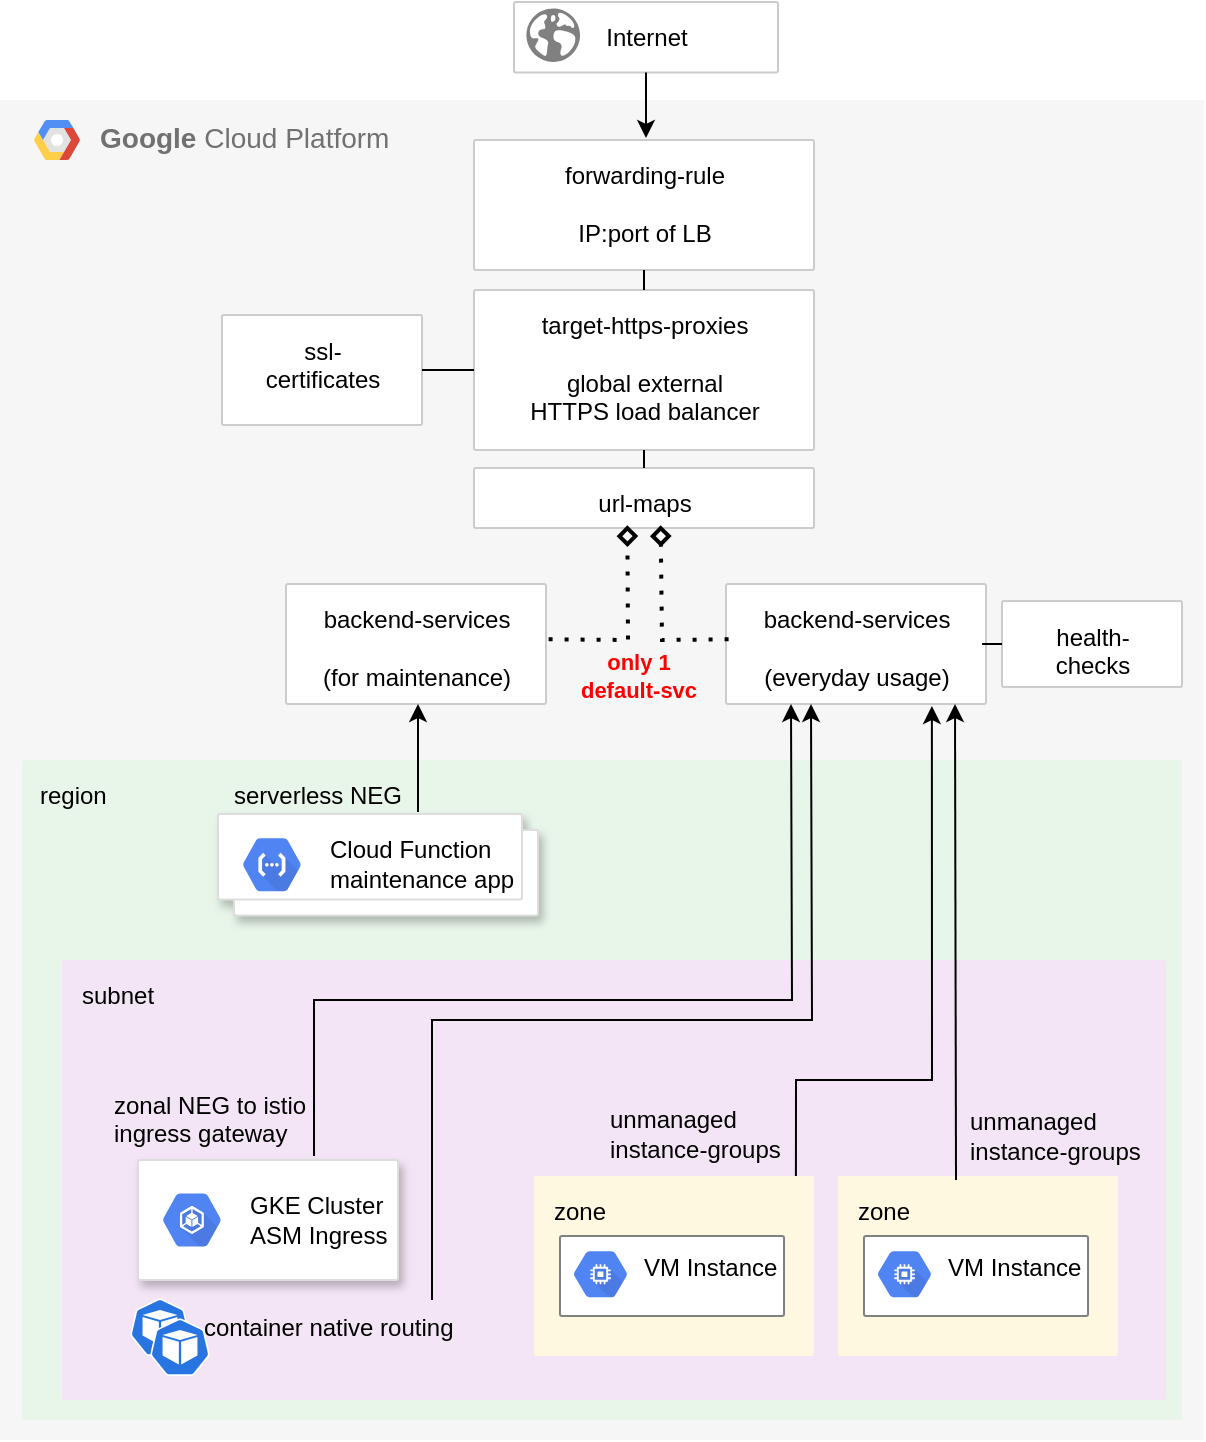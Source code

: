 <mxfile version="17.4.0" type="device"><diagram id="cstUYs0_MrwpeLKSXvVJ" name="Page-1"><mxGraphModel dx="1025" dy="593" grid="1" gridSize="10" guides="1" tooltips="1" connect="1" arrows="1" fold="1" page="1" pageScale="1" pageWidth="850" pageHeight="1100" math="0" shadow="0"><root><mxCell id="0"/><mxCell id="1" parent="0"/><mxCell id="sjuPgM3rsrCpVb7vP8mB-12" value="&lt;b&gt;Google &lt;/b&gt;Cloud Platform" style="fillColor=#F6F6F6;strokeColor=none;shadow=0;gradientColor=none;fontSize=14;align=left;spacing=10;fontColor=#717171;9E9E9E;verticalAlign=top;spacingTop=-4;fontStyle=0;spacingLeft=40;html=1;container=0;" parent="1" vertex="1"><mxGeometry x="109" y="80" width="602" height="670" as="geometry"/></mxCell><mxCell id="04NytanJjaSaexqy_Y4b-19" value="" style="sketch=0;points=[[0,0,0],[0.25,0,0],[0.5,0,0],[0.75,0,0],[1,0,0],[1,0.25,0],[1,0.5,0],[1,0.75,0],[1,1,0],[0.75,1,0],[0.5,1,0],[0.25,1,0],[0,1,0],[0,0.75,0],[0,0.5,0],[0,0.25,0]];rounded=1;absoluteArcSize=1;arcSize=2;html=1;strokeColor=none;gradientColor=none;shadow=0;dashed=0;fontSize=12;fontColor=#9E9E9E;align=left;verticalAlign=top;spacing=10;spacingTop=-4;fillColor=#E8F5E9;" parent="1" vertex="1"><mxGeometry x="120" y="410" width="580" height="330" as="geometry"><mxPoint x="10" y="50" as="offset"/></mxGeometry></mxCell><mxCell id="04NytanJjaSaexqy_Y4b-9" value="subnet" style="sketch=0;points=[[0,0,0],[0.25,0,0],[0.5,0,0],[0.75,0,0],[1,0,0],[1,0.25,0],[1,0.5,0],[1,0.75,0],[1,1,0],[0.75,1,0],[0.5,1,0],[0.25,1,0],[0,1,0],[0,0.75,0],[0,0.5,0],[0,0.25,0]];rounded=1;absoluteArcSize=1;arcSize=2;html=1;strokeColor=none;gradientColor=none;shadow=0;dashed=0;fontSize=12;fontColor=#000000;align=left;verticalAlign=top;spacing=10;spacingTop=-4;fillColor=#F3E5F5;" parent="1" vertex="1"><mxGeometry x="140" y="510" width="552" height="220" as="geometry"/></mxCell><mxCell id="04NytanJjaSaexqy_Y4b-5" value="zone" style="sketch=0;points=[[0,0,0],[0.25,0,0],[0.5,0,0],[0.75,0,0],[1,0,0],[1,0.25,0],[1,0.5,0],[1,0.75,0],[1,1,0],[0.75,1,0],[0.5,1,0],[0.25,1,0],[0,1,0],[0,0.75,0],[0,0.5,0],[0,0.25,0]];rounded=1;absoluteArcSize=1;arcSize=2;html=1;strokeColor=none;gradientColor=none;shadow=0;dashed=0;fontSize=12;fontColor=#000000;align=left;verticalAlign=top;spacing=10;spacingTop=-4;fillColor=#FFF8E1;" parent="1" vertex="1"><mxGeometry x="528" y="618" width="140" height="90" as="geometry"/></mxCell><mxCell id="04NytanJjaSaexqy_Y4b-27" value="&lt;div align=&quot;left&quot;&gt;region&lt;/div&gt;" style="text;html=1;resizable=0;autosize=1;align=left;verticalAlign=middle;points=[];fillColor=none;strokeColor=none;rounded=0;" parent="1" vertex="1"><mxGeometry x="127" y="418" width="50" height="20" as="geometry"/></mxCell><mxCell id="4L4TsIcvxuaD26HZeU3--1" value="&lt;div&gt;ssl-&lt;/div&gt;&lt;div&gt;certificates&lt;/div&gt;" style="sketch=0;points=[[0,0,0],[0.25,0,0],[0.5,0,0],[0.75,0,0],[1,0,0],[1,0.25,0],[1,0.5,0],[1,0.75,0],[1,1,0],[0.75,1,0],[0.5,1,0],[0.25,1,0],[0,1,0],[0,0.75,0],[0,0.5,0],[0,0.25,0]];rounded=1;absoluteArcSize=1;arcSize=2;html=1;strokeColor=#CCCCCC;gradientColor=none;shadow=0;dashed=0;fontSize=12;fontColor=#000000;align=center;verticalAlign=top;spacing=10;spacingTop=-4;fillColor=#FFFFFF;strokeWidth=1;" parent="1" vertex="1"><mxGeometry x="220" y="187.5" width="100" height="55" as="geometry"/></mxCell><mxCell id="BPpdw_s69a40fWfZZwsO-2" value="" style="group" parent="1" vertex="1" connectable="0"><mxGeometry x="541" y="648" width="112" height="40" as="geometry"/></mxCell><mxCell id="BPpdw_s69a40fWfZZwsO-3" value="" style="sketch=0;points=[[0,0,0],[0.25,0,0],[0.5,0,0],[0.75,0,0],[1,0,0],[1,0.25,0],[1,0.5,0],[1,0.75,0],[1,1,0],[0.75,1,0],[0.5,1,0],[0.25,1,0],[0,1,0],[0,0.75,0],[0,0.5,0],[0,0.25,0]];rounded=1;absoluteArcSize=1;arcSize=2;html=1;strokeColor=#808080;gradientColor=none;shadow=0;dashed=0;fontSize=12;fontColor=#9E9E9E;align=left;verticalAlign=top;spacing=10;spacingTop=-4;" parent="BPpdw_s69a40fWfZZwsO-2" vertex="1"><mxGeometry width="112" height="40" as="geometry"/></mxCell><mxCell id="BPpdw_s69a40fWfZZwsO-4" value="" style="sketch=0;html=1;fillColor=#5184F3;strokeColor=none;verticalAlign=top;labelPosition=center;verticalLabelPosition=bottom;align=center;spacingTop=-6;fontSize=11;fontStyle=1;shape=mxgraph.gcp2.hexIcon;prIcon=compute_engine" parent="BPpdw_s69a40fWfZZwsO-2" vertex="1"><mxGeometry y="2.174" width="40.537" height="33.913" as="geometry"/></mxCell><mxCell id="BPpdw_s69a40fWfZZwsO-5" value="&lt;div&gt;VM Instance&lt;/div&gt;" style="text;html=1;resizable=0;autosize=1;align=left;verticalAlign=middle;points=[];fillColor=none;strokeColor=none;rounded=0;" parent="BPpdw_s69a40fWfZZwsO-2" vertex="1"><mxGeometry x="39.923" y="6.377" width="80" height="20" as="geometry"/></mxCell><mxCell id="BPpdw_s69a40fWfZZwsO-12" value="&lt;div&gt;backend-services&lt;/div&gt;&lt;div&gt;&lt;br&gt;&lt;/div&gt;&lt;div&gt;(everyday usage)&lt;br&gt;&lt;/div&gt;" style="sketch=0;points=[[0,0,0],[0.25,0,0],[0.5,0,0],[0.75,0,0],[1,0,0],[1,0.25,0],[1,0.5,0],[1,0.75,0],[1,1,0],[0.75,1,0],[0.5,1,0],[0.25,1,0],[0,1,0],[0,0.75,0],[0,0.5,0],[0,0.25,0]];rounded=1;absoluteArcSize=1;arcSize=2;html=1;strokeColor=#CCCCCC;gradientColor=none;shadow=0;dashed=0;fontSize=12;fontColor=#000000;align=center;verticalAlign=top;spacing=10;spacingTop=-4;fillColor=#FFFFFF;strokeWidth=1;" parent="1" vertex="1"><mxGeometry x="472" y="322" width="130" height="60" as="geometry"/></mxCell><mxCell id="BPpdw_s69a40fWfZZwsO-19" value="&lt;div&gt;health-&lt;/div&gt;&lt;div&gt;checks&lt;/div&gt;" style="sketch=0;points=[[0,0,0],[0.25,0,0],[0.5,0,0],[0.75,0,0],[1,0,0],[1,0.25,0],[1,0.5,0],[1,0.75,0],[1,1,0],[0.75,1,0],[0.5,1,0],[0.25,1,0],[0,1,0],[0,0.75,0],[0,0.5,0],[0,0.25,0]];rounded=1;absoluteArcSize=1;arcSize=2;html=1;strokeColor=#CCCCCC;gradientColor=none;shadow=0;dashed=0;fontSize=12;fontColor=#000000;align=center;verticalAlign=top;spacing=10;spacingTop=-4;fillColor=#FFFFFF;strokeWidth=1;" parent="1" vertex="1"><mxGeometry x="610" y="330.5" width="90" height="43" as="geometry"/></mxCell><mxCell id="BPpdw_s69a40fWfZZwsO-28" value="" style="endArrow=none;html=1;rounded=0;entryX=0;entryY=0.5;entryDx=0;entryDy=0;entryPerimeter=0;exitX=0.985;exitY=0.5;exitDx=0;exitDy=0;exitPerimeter=0;" parent="1" source="BPpdw_s69a40fWfZZwsO-12" target="BPpdw_s69a40fWfZZwsO-19" edge="1"><mxGeometry width="50" height="50" relative="1" as="geometry"><mxPoint x="435" y="507" as="sourcePoint"/><mxPoint x="485" y="457" as="targetPoint"/></mxGeometry></mxCell><mxCell id="BPpdw_s69a40fWfZZwsO-29" value="" style="endArrow=classic;html=1;rounded=0;entryX=0.75;entryY=1;entryDx=0;entryDy=0;entryPerimeter=0;strokeColor=#000000;endFill=1;" parent="1" edge="1"><mxGeometry width="50" height="50" relative="1" as="geometry"><mxPoint x="587" y="620" as="sourcePoint"/><mxPoint x="586.5" y="382" as="targetPoint"/></mxGeometry></mxCell><mxCell id="BPpdw_s69a40fWfZZwsO-32" value="&lt;div&gt;target-https-proxies&lt;/div&gt;&lt;div&gt;&lt;br&gt;&lt;/div&gt;&lt;div&gt;global external&lt;/div&gt;&lt;div&gt;HTTPS load balancer&lt;br&gt;&lt;/div&gt;" style="sketch=0;points=[[0,0,0],[0.25,0,0],[0.5,0,0],[0.75,0,0],[1,0,0],[1,0.25,0],[1,0.5,0],[1,0.75,0],[1,1,0],[0.75,1,0],[0.5,1,0],[0.25,1,0],[0,1,0],[0,0.75,0],[0,0.5,0],[0,0.25,0]];rounded=1;absoluteArcSize=1;arcSize=2;html=1;strokeColor=#CCCCCC;gradientColor=none;shadow=0;dashed=0;fontSize=12;fontColor=#000000;align=center;verticalAlign=top;spacing=10;spacingTop=-4;fillColor=#FFFFFF;strokeWidth=1;" parent="1" vertex="1"><mxGeometry x="346" y="175" width="170" height="80" as="geometry"/></mxCell><mxCell id="BPpdw_s69a40fWfZZwsO-35" value="" style="endArrow=none;html=1;rounded=0;entryX=0;entryY=0.5;entryDx=0;entryDy=0;entryPerimeter=0;" parent="1" source="4L4TsIcvxuaD26HZeU3--1" target="BPpdw_s69a40fWfZZwsO-32" edge="1"><mxGeometry width="50" height="50" relative="1" as="geometry"><mxPoint x="208" y="547" as="sourcePoint"/><mxPoint x="258" y="497" as="targetPoint"/></mxGeometry></mxCell><mxCell id="BPpdw_s69a40fWfZZwsO-36" value="&lt;div&gt;unmanaged&lt;/div&gt;&lt;div&gt;instance-groups&lt;/div&gt;" style="text;html=1;resizable=0;autosize=1;align=left;verticalAlign=middle;points=[];fillColor=none;strokeColor=none;rounded=0;" parent="1" vertex="1"><mxGeometry x="412" y="582" width="100" height="30" as="geometry"/></mxCell><mxCell id="BPpdw_s69a40fWfZZwsO-39" value="&lt;div&gt;unmanaged&lt;/div&gt;&lt;div&gt;instance-groups&lt;/div&gt;" style="text;html=1;resizable=0;autosize=1;align=left;verticalAlign=middle;points=[];fillColor=none;strokeColor=none;rounded=0;" parent="1" vertex="1"><mxGeometry x="592" y="583" width="100" height="30" as="geometry"/></mxCell><mxCell id="sjuPgM3rsrCpVb7vP8mB-3" value="&lt;div&gt;forwarding-rule&lt;/div&gt;&lt;div&gt;&lt;br&gt;&lt;/div&gt;IP:port of LB" style="sketch=0;points=[[0,0,0],[0.25,0,0],[0.5,0,0],[0.75,0,0],[1,0,0],[1,0.25,0],[1,0.5,0],[1,0.75,0],[1,1,0],[0.75,1,0],[0.5,1,0],[0.25,1,0],[0,1,0],[0,0.75,0],[0,0.5,0],[0,0.25,0]];rounded=1;absoluteArcSize=1;arcSize=2;html=1;strokeColor=#CCCCCC;gradientColor=none;shadow=0;dashed=0;fontSize=12;fontColor=#000000;align=center;verticalAlign=top;spacing=10;spacingTop=-4;fillColor=#FFFFFF;strokeWidth=1;" parent="1" vertex="1"><mxGeometry x="346" y="100" width="170" height="65" as="geometry"/></mxCell><mxCell id="sjuPgM3rsrCpVb7vP8mB-7" value="" style="group" parent="1" vertex="1" connectable="0"><mxGeometry x="366" y="31" width="132" height="35.2" as="geometry"/></mxCell><mxCell id="sjuPgM3rsrCpVb7vP8mB-6" value="Internet" style="sketch=0;points=[[0,0,0],[0.25,0,0],[0.5,0,0],[0.75,0,0],[1,0,0],[1,0.25,0],[1,0.5,0],[1,0.75,0],[1,1,0],[0.75,1,0],[0.5,1,0],[0.25,1,0],[0,1,0],[0,0.75,0],[0,0.5,0],[0,0.25,0]];rounded=1;absoluteArcSize=1;arcSize=2;html=1;strokeColor=#CCCCCC;gradientColor=none;shadow=0;dashed=0;fontSize=12;fontColor=#000000;align=center;verticalAlign=top;spacing=10;spacingTop=-4;fillColor=#FFFFFF;strokeWidth=1;" parent="sjuPgM3rsrCpVb7vP8mB-7" vertex="1"><mxGeometry width="132" height="35.2" as="geometry"/></mxCell><mxCell id="sjuPgM3rsrCpVb7vP8mB-5" value="" style="shadow=0;dashed=0;html=1;strokeColor=none;fillColor=#808080;labelPosition=center;verticalLabelPosition=bottom;verticalAlign=top;align=center;outlineConnect=0;shape=mxgraph.veeam.globe;" parent="sjuPgM3rsrCpVb7vP8mB-7" vertex="1"><mxGeometry x="6.2" y="3.2" width="26.8" height="26.8" as="geometry"/></mxCell><mxCell id="sjuPgM3rsrCpVb7vP8mB-9" value="" style="endArrow=classic;html=1;rounded=0;exitX=0.5;exitY=1;exitDx=0;exitDy=0;exitPerimeter=0;entryX=0.5;entryY=0;entryDx=0;entryDy=0;entryPerimeter=0;" parent="1" source="sjuPgM3rsrCpVb7vP8mB-6" edge="1"><mxGeometry width="50" height="50" relative="1" as="geometry"><mxPoint x="612" y="339" as="sourcePoint"/><mxPoint x="432" y="99" as="targetPoint"/></mxGeometry></mxCell><mxCell id="sjuPgM3rsrCpVb7vP8mB-11" value="" style="endArrow=none;html=1;rounded=0;exitX=0.5;exitY=0;exitDx=0;exitDy=0;exitPerimeter=0;entryX=0.5;entryY=1;entryDx=0;entryDy=0;entryPerimeter=0;" parent="1" source="BPpdw_s69a40fWfZZwsO-32" target="sjuPgM3rsrCpVb7vP8mB-3" edge="1"><mxGeometry width="50" height="50" relative="1" as="geometry"><mxPoint x="611" y="310" as="sourcePoint"/><mxPoint x="421" y="170" as="targetPoint"/></mxGeometry></mxCell><mxCell id="sjuPgM3rsrCpVb7vP8mB-13" value="" style="shape=mxgraph.gcp2.google_cloud_platform;fillColor=#F6F6F6;strokeColor=none;shadow=0;gradientColor=none;" parent="1" vertex="1"><mxGeometry x="126" y="90" width="23" height="20" as="geometry"><mxPoint x="20" y="10" as="offset"/></mxGeometry></mxCell><mxCell id="JEnQCq225Ir_zhOlaFnG-1" value="" style="shape=mxgraph.gcp2.doubleRect;strokeColor=#dddddd;shadow=1;strokeWidth=1;" parent="1" vertex="1"><mxGeometry x="218" y="437" width="160" height="50.78" as="geometry"/></mxCell><mxCell id="JEnQCq225Ir_zhOlaFnG-2" value="&lt;div&gt;&lt;font color=&quot;#000000&quot;&gt;Cloud Function&lt;/font&gt;&lt;/div&gt;&lt;div&gt;&lt;font color=&quot;#000000&quot;&gt;maintenance app&lt;br&gt;&lt;/font&gt;&lt;/div&gt;" style="sketch=0;dashed=0;connectable=0;html=1;fillColor=#5184F3;strokeColor=none;shape=mxgraph.gcp2.hexIcon;prIcon=cloud_functions;part=1;labelPosition=right;verticalLabelPosition=middle;align=left;verticalAlign=middle;spacingLeft=5;fontColor=#999999;fontSize=12;" parent="JEnQCq225Ir_zhOlaFnG-1" vertex="1"><mxGeometry y="0.5" width="44" height="39" relative="1" as="geometry"><mxPoint x="5" y="-19.5" as="offset"/></mxGeometry></mxCell><mxCell id="JEnQCq225Ir_zhOlaFnG-5" value="&lt;div&gt;serverless NEG&lt;/div&gt;" style="text;html=1;resizable=0;autosize=1;align=left;verticalAlign=middle;points=[];fillColor=none;strokeColor=none;rounded=0;" parent="1" vertex="1"><mxGeometry x="224" y="418" width="100" height="20" as="geometry"/></mxCell><mxCell id="JEnQCq225Ir_zhOlaFnG-6" value="" style="strokeColor=#dddddd;shadow=1;strokeWidth=1;rounded=1;absoluteArcSize=1;arcSize=2;" parent="1" vertex="1"><mxGeometry x="178" y="610" width="130" height="60" as="geometry"/></mxCell><mxCell id="JEnQCq225Ir_zhOlaFnG-7" value="&lt;div&gt;&lt;font color=&quot;#000000&quot;&gt;GKE Cluster&lt;/font&gt;&lt;/div&gt;&lt;div&gt;&lt;font color=&quot;#000000&quot;&gt;ASM Ingress&lt;/font&gt;&lt;br&gt;&lt;/div&gt;" style="sketch=0;dashed=0;connectable=0;html=1;fillColor=#5184F3;strokeColor=none;shape=mxgraph.gcp2.hexIcon;prIcon=container_engine;part=1;labelPosition=right;verticalLabelPosition=middle;align=left;verticalAlign=middle;spacingLeft=5;fontColor=#999999;fontSize=12;" parent="JEnQCq225Ir_zhOlaFnG-6" vertex="1"><mxGeometry y="0.5" width="44" height="39" relative="1" as="geometry"><mxPoint x="5" y="-19.5" as="offset"/></mxGeometry></mxCell><mxCell id="BPpdw_s69a40fWfZZwsO-30" value="" style="endArrow=classic;html=1;rounded=0;exitX=0.864;exitY=0;exitDx=0;exitDy=0;exitPerimeter=0;endFill=1;strokeColor=#000000;entryX=0.638;entryY=1.017;entryDx=0;entryDy=0;entryPerimeter=0;" parent="1" edge="1"><mxGeometry width="50" height="50" relative="1" as="geometry"><mxPoint x="506.96" y="620" as="sourcePoint"/><mxPoint x="574.94" y="383.02" as="targetPoint"/><Array as="points"><mxPoint x="507" y="570"/><mxPoint x="575" y="570"/></Array></mxGeometry></mxCell><mxCell id="JEnQCq225Ir_zhOlaFnG-15" value="" style="endArrow=classic;html=1;rounded=0;fontColor=#000000;strokeColor=#000000;strokeWidth=1;entryX=0.25;entryY=1;entryDx=0;entryDy=0;entryPerimeter=0;exitX=0.677;exitY=-0.033;exitDx=0;exitDy=0;exitPerimeter=0;endFill=1;" parent="1" source="JEnQCq225Ir_zhOlaFnG-6" target="BPpdw_s69a40fWfZZwsO-12" edge="1"><mxGeometry width="50" height="50" relative="1" as="geometry"><mxPoint x="90" y="470" as="sourcePoint"/><mxPoint x="530" y="580" as="targetPoint"/><Array as="points"><mxPoint x="266" y="530"/><mxPoint x="505" y="530"/></Array></mxGeometry></mxCell><mxCell id="JEnQCq225Ir_zhOlaFnG-16" value="&lt;div&gt;zonal NEG to istio&lt;/div&gt;&lt;div&gt;ingress gateway&lt;/div&gt;&lt;div&gt;&lt;br&gt;&lt;/div&gt;" style="text;html=1;resizable=0;autosize=1;align=left;verticalAlign=middle;points=[];fillColor=none;strokeColor=none;rounded=0;" parent="1" vertex="1"><mxGeometry x="164" y="572" width="110" height="50" as="geometry"/></mxCell><mxCell id="JEnQCq225Ir_zhOlaFnG-20" value="" style="sketch=0;html=1;dashed=0;whitespace=wrap;fillColor=#2875E2;strokeColor=#ffffff;points=[[0.005,0.63,0],[0.1,0.2,0],[0.9,0.2,0],[0.5,0,0],[0.995,0.63,0],[0.72,0.99,0],[0.5,1,0],[0.28,0.99,0]];shape=mxgraph.kubernetes.icon;prIcon=pod;fontColor=#000000;" parent="1" vertex="1"><mxGeometry x="174" y="679.2" width="30" height="28.8" as="geometry"/></mxCell><mxCell id="JEnQCq225Ir_zhOlaFnG-21" value="container native routing" style="text;html=1;resizable=0;autosize=1;align=left;verticalAlign=middle;points=[];fillColor=none;strokeColor=none;rounded=0;" parent="1" vertex="1"><mxGeometry x="209" y="683.6" width="140" height="20" as="geometry"/></mxCell><mxCell id="X4NesGkVoh1Z93VtBxHY-2" value="&lt;div&gt;backend-services&lt;/div&gt;&lt;div&gt;&lt;br&gt;&lt;/div&gt;&lt;div&gt;(for maintenance)&lt;br&gt;&lt;/div&gt;" style="sketch=0;points=[[0,0,0],[0.25,0,0],[0.5,0,0],[0.75,0,0],[1,0,0],[1,0.25,0],[1,0.5,0],[1,0.75,0],[1,1,0],[0.75,1,0],[0.5,1,0],[0.25,1,0],[0,1,0],[0,0.75,0],[0,0.5,0],[0,0.25,0]];rounded=1;absoluteArcSize=1;arcSize=2;html=1;strokeColor=#CCCCCC;gradientColor=none;shadow=0;dashed=0;fontSize=12;fontColor=#000000;align=center;verticalAlign=top;spacing=10;spacingTop=-4;fillColor=#FFFFFF;strokeWidth=1;" vertex="1" parent="1"><mxGeometry x="252" y="322" width="130" height="60" as="geometry"/></mxCell><mxCell id="X4NesGkVoh1Z93VtBxHY-7" value="" style="endArrow=classic;html=1;rounded=0;strokeColor=#000000;strokeWidth=1;entryX=0.5;entryY=1;entryDx=0;entryDy=0;entryPerimeter=0;exitX=0.625;exitY=-0.02;exitDx=0;exitDy=0;exitPerimeter=0;" edge="1" parent="1" source="JEnQCq225Ir_zhOlaFnG-1"><mxGeometry width="50" height="50" relative="1" as="geometry"><mxPoint x="318" y="429" as="sourcePoint"/><mxPoint x="318" y="382" as="targetPoint"/></mxGeometry></mxCell><mxCell id="X4NesGkVoh1Z93VtBxHY-8" value="zone" style="sketch=0;points=[[0,0,0],[0.25,0,0],[0.5,0,0],[0.75,0,0],[1,0,0],[1,0.25,0],[1,0.5,0],[1,0.75,0],[1,1,0],[0.75,1,0],[0.5,1,0],[0.25,1,0],[0,1,0],[0,0.75,0],[0,0.5,0],[0,0.25,0]];rounded=1;absoluteArcSize=1;arcSize=2;html=1;strokeColor=none;gradientColor=none;shadow=0;dashed=0;fontSize=12;fontColor=#000000;align=left;verticalAlign=top;spacing=10;spacingTop=-4;fillColor=#FFF8E1;" vertex="1" parent="1"><mxGeometry x="376" y="618" width="140" height="90" as="geometry"/></mxCell><mxCell id="X4NesGkVoh1Z93VtBxHY-9" value="" style="group" vertex="1" connectable="0" parent="1"><mxGeometry x="389" y="648" width="112" height="40" as="geometry"/></mxCell><mxCell id="X4NesGkVoh1Z93VtBxHY-10" value="" style="sketch=0;points=[[0,0,0],[0.25,0,0],[0.5,0,0],[0.75,0,0],[1,0,0],[1,0.25,0],[1,0.5,0],[1,0.75,0],[1,1,0],[0.75,1,0],[0.5,1,0],[0.25,1,0],[0,1,0],[0,0.75,0],[0,0.5,0],[0,0.25,0]];rounded=1;absoluteArcSize=1;arcSize=2;html=1;strokeColor=#808080;gradientColor=none;shadow=0;dashed=0;fontSize=12;fontColor=#9E9E9E;align=left;verticalAlign=top;spacing=10;spacingTop=-4;" vertex="1" parent="X4NesGkVoh1Z93VtBxHY-9"><mxGeometry width="112" height="40" as="geometry"/></mxCell><mxCell id="X4NesGkVoh1Z93VtBxHY-11" value="" style="sketch=0;html=1;fillColor=#5184F3;strokeColor=none;verticalAlign=top;labelPosition=center;verticalLabelPosition=bottom;align=center;spacingTop=-6;fontSize=11;fontStyle=1;shape=mxgraph.gcp2.hexIcon;prIcon=compute_engine" vertex="1" parent="X4NesGkVoh1Z93VtBxHY-9"><mxGeometry y="2.174" width="40.537" height="33.913" as="geometry"/></mxCell><mxCell id="X4NesGkVoh1Z93VtBxHY-12" value="&lt;div&gt;VM Instance&lt;/div&gt;" style="text;html=1;resizable=0;autosize=1;align=left;verticalAlign=middle;points=[];fillColor=none;strokeColor=none;rounded=0;" vertex="1" parent="X4NesGkVoh1Z93VtBxHY-9"><mxGeometry x="39.923" y="6.377" width="80" height="20" as="geometry"/></mxCell><mxCell id="X4NesGkVoh1Z93VtBxHY-13" value="" style="endArrow=classic;html=1;rounded=0;fontColor=#000000;strokeColor=#000000;strokeWidth=1;entryX=0.25;entryY=1;entryDx=0;entryDy=0;entryPerimeter=0;endFill=1;" edge="1" parent="1"><mxGeometry width="50" height="50" relative="1" as="geometry"><mxPoint x="325" y="680" as="sourcePoint"/><mxPoint x="514.5" y="382" as="targetPoint"/><Array as="points"><mxPoint x="325" y="540"/><mxPoint x="515" y="540"/></Array></mxGeometry></mxCell><mxCell id="X4NesGkVoh1Z93VtBxHY-24" value="&lt;div style=&quot;font-size: 11px&quot;&gt;&lt;font style=&quot;font-size: 11px&quot;&gt;&lt;span&gt;only 1&lt;br&gt;&lt;/span&gt;&lt;/font&gt;&lt;/div&gt;&lt;div style=&quot;font-size: 11px&quot;&gt;&lt;font style=&quot;font-size: 11px&quot;&gt;&lt;span&gt;default-svc&lt;/span&gt;&lt;/font&gt;&lt;br&gt;&lt;/div&gt;" style="text;html=1;resizable=0;autosize=1;align=center;verticalAlign=middle;points=[];fillColor=none;strokeColor=none;rounded=0;fontStyle=1;fontColor=#FF0000;" vertex="1" parent="1"><mxGeometry x="393" y="353" width="70" height="30" as="geometry"/></mxCell><mxCell id="X4NesGkVoh1Z93VtBxHY-25" value="url-maps" style="sketch=0;points=[[0,0,0],[0.25,0,0],[0.5,0,0],[0.75,0,0],[1,0,0],[1,0.25,0],[1,0.5,0],[1,0.75,0],[1,1,0],[0.75,1,0],[0.5,1,0],[0.25,1,0],[0,1,0],[0,0.75,0],[0,0.5,0],[0,0.25,0]];rounded=1;absoluteArcSize=1;arcSize=2;html=1;strokeColor=#CCCCCC;gradientColor=none;shadow=0;dashed=0;fontSize=12;fontColor=#000000;align=center;verticalAlign=top;spacing=10;spacingTop=-4;fillColor=#FFFFFF;strokeWidth=1;" vertex="1" parent="1"><mxGeometry x="346" y="264" width="170" height="30" as="geometry"/></mxCell><mxCell id="X4NesGkVoh1Z93VtBxHY-26" value="" style="endArrow=none;html=1;rounded=0;fontSize=11;fontColor=#FF0000;strokeColor=#000000;strokeWidth=1;entryX=0.5;entryY=1;entryDx=0;entryDy=0;entryPerimeter=0;exitX=0.5;exitY=0;exitDx=0;exitDy=0;exitPerimeter=0;" edge="1" parent="1" source="X4NesGkVoh1Z93VtBxHY-25" target="BPpdw_s69a40fWfZZwsO-32"><mxGeometry width="50" height="50" relative="1" as="geometry"><mxPoint x="580" y="260" as="sourcePoint"/><mxPoint x="630" y="210" as="targetPoint"/></mxGeometry></mxCell><mxCell id="X4NesGkVoh1Z93VtBxHY-29" value="" style="endArrow=diamond;dashed=1;html=1;dashPattern=1 3;strokeWidth=2;rounded=0;fontSize=11;fontColor=#FF0000;entryX=0.549;entryY=1.022;entryDx=0;entryDy=0;entryPerimeter=0;endFill=0;exitX=0.01;exitY=0.461;exitDx=0;exitDy=0;exitPerimeter=0;" edge="1" parent="1" source="BPpdw_s69a40fWfZZwsO-12"><mxGeometry width="50" height="50" relative="1" as="geometry"><mxPoint x="470" y="350" as="sourcePoint"/><mxPoint x="439.33" y="292.66" as="targetPoint"/><Array as="points"><mxPoint x="440" y="350"/></Array></mxGeometry></mxCell><mxCell id="X4NesGkVoh1Z93VtBxHY-30" value="" style="endArrow=diamond;dashed=1;html=1;dashPattern=1 3;strokeWidth=2;rounded=0;fontSize=11;fontColor=#FF0000;entryX=0.451;entryY=0.956;entryDx=0;entryDy=0;entryPerimeter=0;endFill=0;exitX=1.01;exitY=0.461;exitDx=0;exitDy=0;exitPerimeter=0;" edge="1" parent="1" source="X4NesGkVoh1Z93VtBxHY-2" target="X4NesGkVoh1Z93VtBxHY-25"><mxGeometry width="50" height="50" relative="1" as="geometry"><mxPoint x="454.52" y="350" as="sourcePoint"/><mxPoint x="413.48" y="294" as="targetPoint"/><Array as="points"><mxPoint x="423" y="350"/></Array></mxGeometry></mxCell><mxCell id="X4NesGkVoh1Z93VtBxHY-31" value="" style="sketch=0;html=1;dashed=0;whitespace=wrap;fillColor=#2875E2;strokeColor=#ffffff;points=[[0.005,0.63,0],[0.1,0.2,0],[0.9,0.2,0],[0.5,0,0],[0.995,0.63,0],[0.72,0.99,0],[0.5,1,0],[0.28,0.99,0]];shape=mxgraph.kubernetes.icon;prIcon=pod;fontColor=#000000;" vertex="1" parent="1"><mxGeometry x="184" y="689.2" width="30" height="28.8" as="geometry"/></mxCell></root></mxGraphModel></diagram></mxfile>